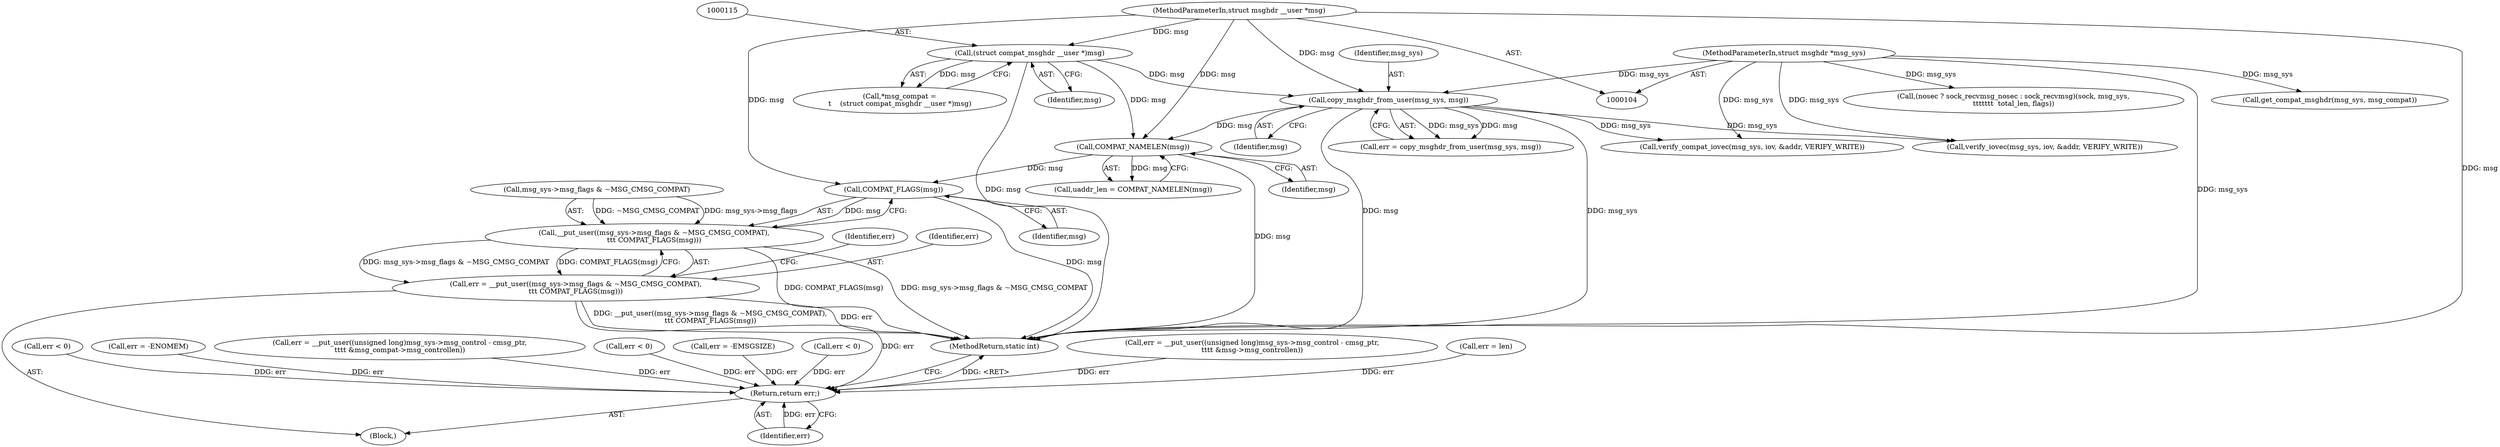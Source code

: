digraph "0_linux_f3d3342602f8bcbf37d7c46641cb9bca7618eb1c_31@pointer" {
"1000303" [label="(Call,COMPAT_FLAGS(msg))"];
"1000197" [label="(Call,COMPAT_NAMELEN(msg))"];
"1000145" [label="(Call,copy_msghdr_from_user(msg_sys, msg))"];
"1000107" [label="(MethodParameterIn,struct msghdr *msg_sys)"];
"1000114" [label="(Call,(struct compat_msghdr __user *)msg)"];
"1000106" [label="(MethodParameterIn,struct msghdr __user *msg)"];
"1000297" [label="(Call,__put_user((msg_sys->msg_flags & ~MSG_CMSG_COMPAT),\n\t\t\t COMPAT_FLAGS(msg)))"];
"1000295" [label="(Call,err = __put_user((msg_sys->msg_flags & ~MSG_CMSG_COMPAT),\n\t\t\t COMPAT_FLAGS(msg)))"];
"1000355" [label="(Return,return err;)"];
"1000327" [label="(Call,err = __put_user((unsigned long)msg_sys->msg_control - cmsg_ptr,\n\t\t\t\t &msg->msg_controllen))"];
"1000195" [label="(Call,uaddr_len = COMPAT_NAMELEN(msg))"];
"1000296" [label="(Identifier,err)"];
"1000344" [label="(Call,err = len)"];
"1000205" [label="(Call,verify_compat_iovec(msg_sys, iov, &addr, VERIFY_WRITE))"];
"1000268" [label="(Call,err < 0)"];
"1000110" [label="(Block,)"];
"1000170" [label="(Call,err = -ENOMEM)"];
"1000312" [label="(Call,err = __put_user((unsigned long)msg_sys->msg_control - cmsg_ptr,\n\t\t\t\t &msg_compat->msg_controllen))"];
"1000135" [label="(Call,get_compat_msghdr(msg_sys, msg_compat))"];
"1000147" [label="(Identifier,msg)"];
"1000355" [label="(Return,return err;)"];
"1000357" [label="(MethodReturn,static int)"];
"1000356" [label="(Identifier,err)"];
"1000106" [label="(MethodParameterIn,struct msghdr __user *msg)"];
"1000112" [label="(Call,*msg_compat =\n\t    (struct compat_msghdr __user *)msg)"];
"1000198" [label="(Identifier,msg)"];
"1000107" [label="(MethodParameterIn,struct msghdr *msg_sys)"];
"1000297" [label="(Call,__put_user((msg_sys->msg_flags & ~MSG_CMSG_COMPAT),\n\t\t\t COMPAT_FLAGS(msg)))"];
"1000221" [label="(Call,err < 0)"];
"1000197" [label="(Call,COMPAT_NAMELEN(msg))"];
"1000145" [label="(Call,copy_msghdr_from_user(msg_sys, msg))"];
"1000298" [label="(Call,msg_sys->msg_flags & ~MSG_CMSG_COMPAT)"];
"1000303" [label="(Call,COMPAT_FLAGS(msg))"];
"1000304" [label="(Identifier,msg)"];
"1000116" [label="(Identifier,msg)"];
"1000306" [label="(Identifier,err)"];
"1000214" [label="(Call,verify_iovec(msg_sys, iov, &addr, VERIFY_WRITE))"];
"1000295" [label="(Call,err = __put_user((msg_sys->msg_flags & ~MSG_CMSG_COMPAT),\n\t\t\t COMPAT_FLAGS(msg)))"];
"1000114" [label="(Call,(struct compat_msghdr __user *)msg)"];
"1000146" [label="(Identifier,msg_sys)"];
"1000159" [label="(Call,err = -EMSGSIZE)"];
"1000143" [label="(Call,err = copy_msghdr_from_user(msg_sys, msg))"];
"1000291" [label="(Call,err < 0)"];
"1000262" [label="(Call,(nosec ? sock_recvmsg_nosec : sock_recvmsg)(sock, msg_sys,\n\t\t\t\t\t\t\t  total_len, flags))"];
"1000303" -> "1000297"  [label="AST: "];
"1000303" -> "1000304"  [label="CFG: "];
"1000304" -> "1000303"  [label="AST: "];
"1000297" -> "1000303"  [label="CFG: "];
"1000303" -> "1000357"  [label="DDG: msg"];
"1000303" -> "1000297"  [label="DDG: msg"];
"1000197" -> "1000303"  [label="DDG: msg"];
"1000106" -> "1000303"  [label="DDG: msg"];
"1000197" -> "1000195"  [label="AST: "];
"1000197" -> "1000198"  [label="CFG: "];
"1000198" -> "1000197"  [label="AST: "];
"1000195" -> "1000197"  [label="CFG: "];
"1000197" -> "1000357"  [label="DDG: msg"];
"1000197" -> "1000195"  [label="DDG: msg"];
"1000145" -> "1000197"  [label="DDG: msg"];
"1000114" -> "1000197"  [label="DDG: msg"];
"1000106" -> "1000197"  [label="DDG: msg"];
"1000145" -> "1000143"  [label="AST: "];
"1000145" -> "1000147"  [label="CFG: "];
"1000146" -> "1000145"  [label="AST: "];
"1000147" -> "1000145"  [label="AST: "];
"1000143" -> "1000145"  [label="CFG: "];
"1000145" -> "1000357"  [label="DDG: msg_sys"];
"1000145" -> "1000357"  [label="DDG: msg"];
"1000145" -> "1000143"  [label="DDG: msg_sys"];
"1000145" -> "1000143"  [label="DDG: msg"];
"1000107" -> "1000145"  [label="DDG: msg_sys"];
"1000114" -> "1000145"  [label="DDG: msg"];
"1000106" -> "1000145"  [label="DDG: msg"];
"1000145" -> "1000205"  [label="DDG: msg_sys"];
"1000145" -> "1000214"  [label="DDG: msg_sys"];
"1000107" -> "1000104"  [label="AST: "];
"1000107" -> "1000357"  [label="DDG: msg_sys"];
"1000107" -> "1000135"  [label="DDG: msg_sys"];
"1000107" -> "1000205"  [label="DDG: msg_sys"];
"1000107" -> "1000214"  [label="DDG: msg_sys"];
"1000107" -> "1000262"  [label="DDG: msg_sys"];
"1000114" -> "1000112"  [label="AST: "];
"1000114" -> "1000116"  [label="CFG: "];
"1000115" -> "1000114"  [label="AST: "];
"1000116" -> "1000114"  [label="AST: "];
"1000112" -> "1000114"  [label="CFG: "];
"1000114" -> "1000357"  [label="DDG: msg"];
"1000114" -> "1000112"  [label="DDG: msg"];
"1000106" -> "1000114"  [label="DDG: msg"];
"1000106" -> "1000104"  [label="AST: "];
"1000106" -> "1000357"  [label="DDG: msg"];
"1000297" -> "1000295"  [label="AST: "];
"1000298" -> "1000297"  [label="AST: "];
"1000295" -> "1000297"  [label="CFG: "];
"1000297" -> "1000357"  [label="DDG: COMPAT_FLAGS(msg)"];
"1000297" -> "1000357"  [label="DDG: msg_sys->msg_flags & ~MSG_CMSG_COMPAT"];
"1000297" -> "1000295"  [label="DDG: msg_sys->msg_flags & ~MSG_CMSG_COMPAT"];
"1000297" -> "1000295"  [label="DDG: COMPAT_FLAGS(msg)"];
"1000298" -> "1000297"  [label="DDG: msg_sys->msg_flags"];
"1000298" -> "1000297"  [label="DDG: ~MSG_CMSG_COMPAT"];
"1000295" -> "1000110"  [label="AST: "];
"1000296" -> "1000295"  [label="AST: "];
"1000306" -> "1000295"  [label="CFG: "];
"1000295" -> "1000357"  [label="DDG: err"];
"1000295" -> "1000357"  [label="DDG: __put_user((msg_sys->msg_flags & ~MSG_CMSG_COMPAT),\n\t\t\t COMPAT_FLAGS(msg))"];
"1000295" -> "1000355"  [label="DDG: err"];
"1000355" -> "1000110"  [label="AST: "];
"1000355" -> "1000356"  [label="CFG: "];
"1000356" -> "1000355"  [label="AST: "];
"1000357" -> "1000355"  [label="CFG: "];
"1000355" -> "1000357"  [label="DDG: <RET>"];
"1000356" -> "1000355"  [label="DDG: err"];
"1000291" -> "1000355"  [label="DDG: err"];
"1000268" -> "1000355"  [label="DDG: err"];
"1000327" -> "1000355"  [label="DDG: err"];
"1000221" -> "1000355"  [label="DDG: err"];
"1000170" -> "1000355"  [label="DDG: err"];
"1000344" -> "1000355"  [label="DDG: err"];
"1000312" -> "1000355"  [label="DDG: err"];
"1000159" -> "1000355"  [label="DDG: err"];
}
